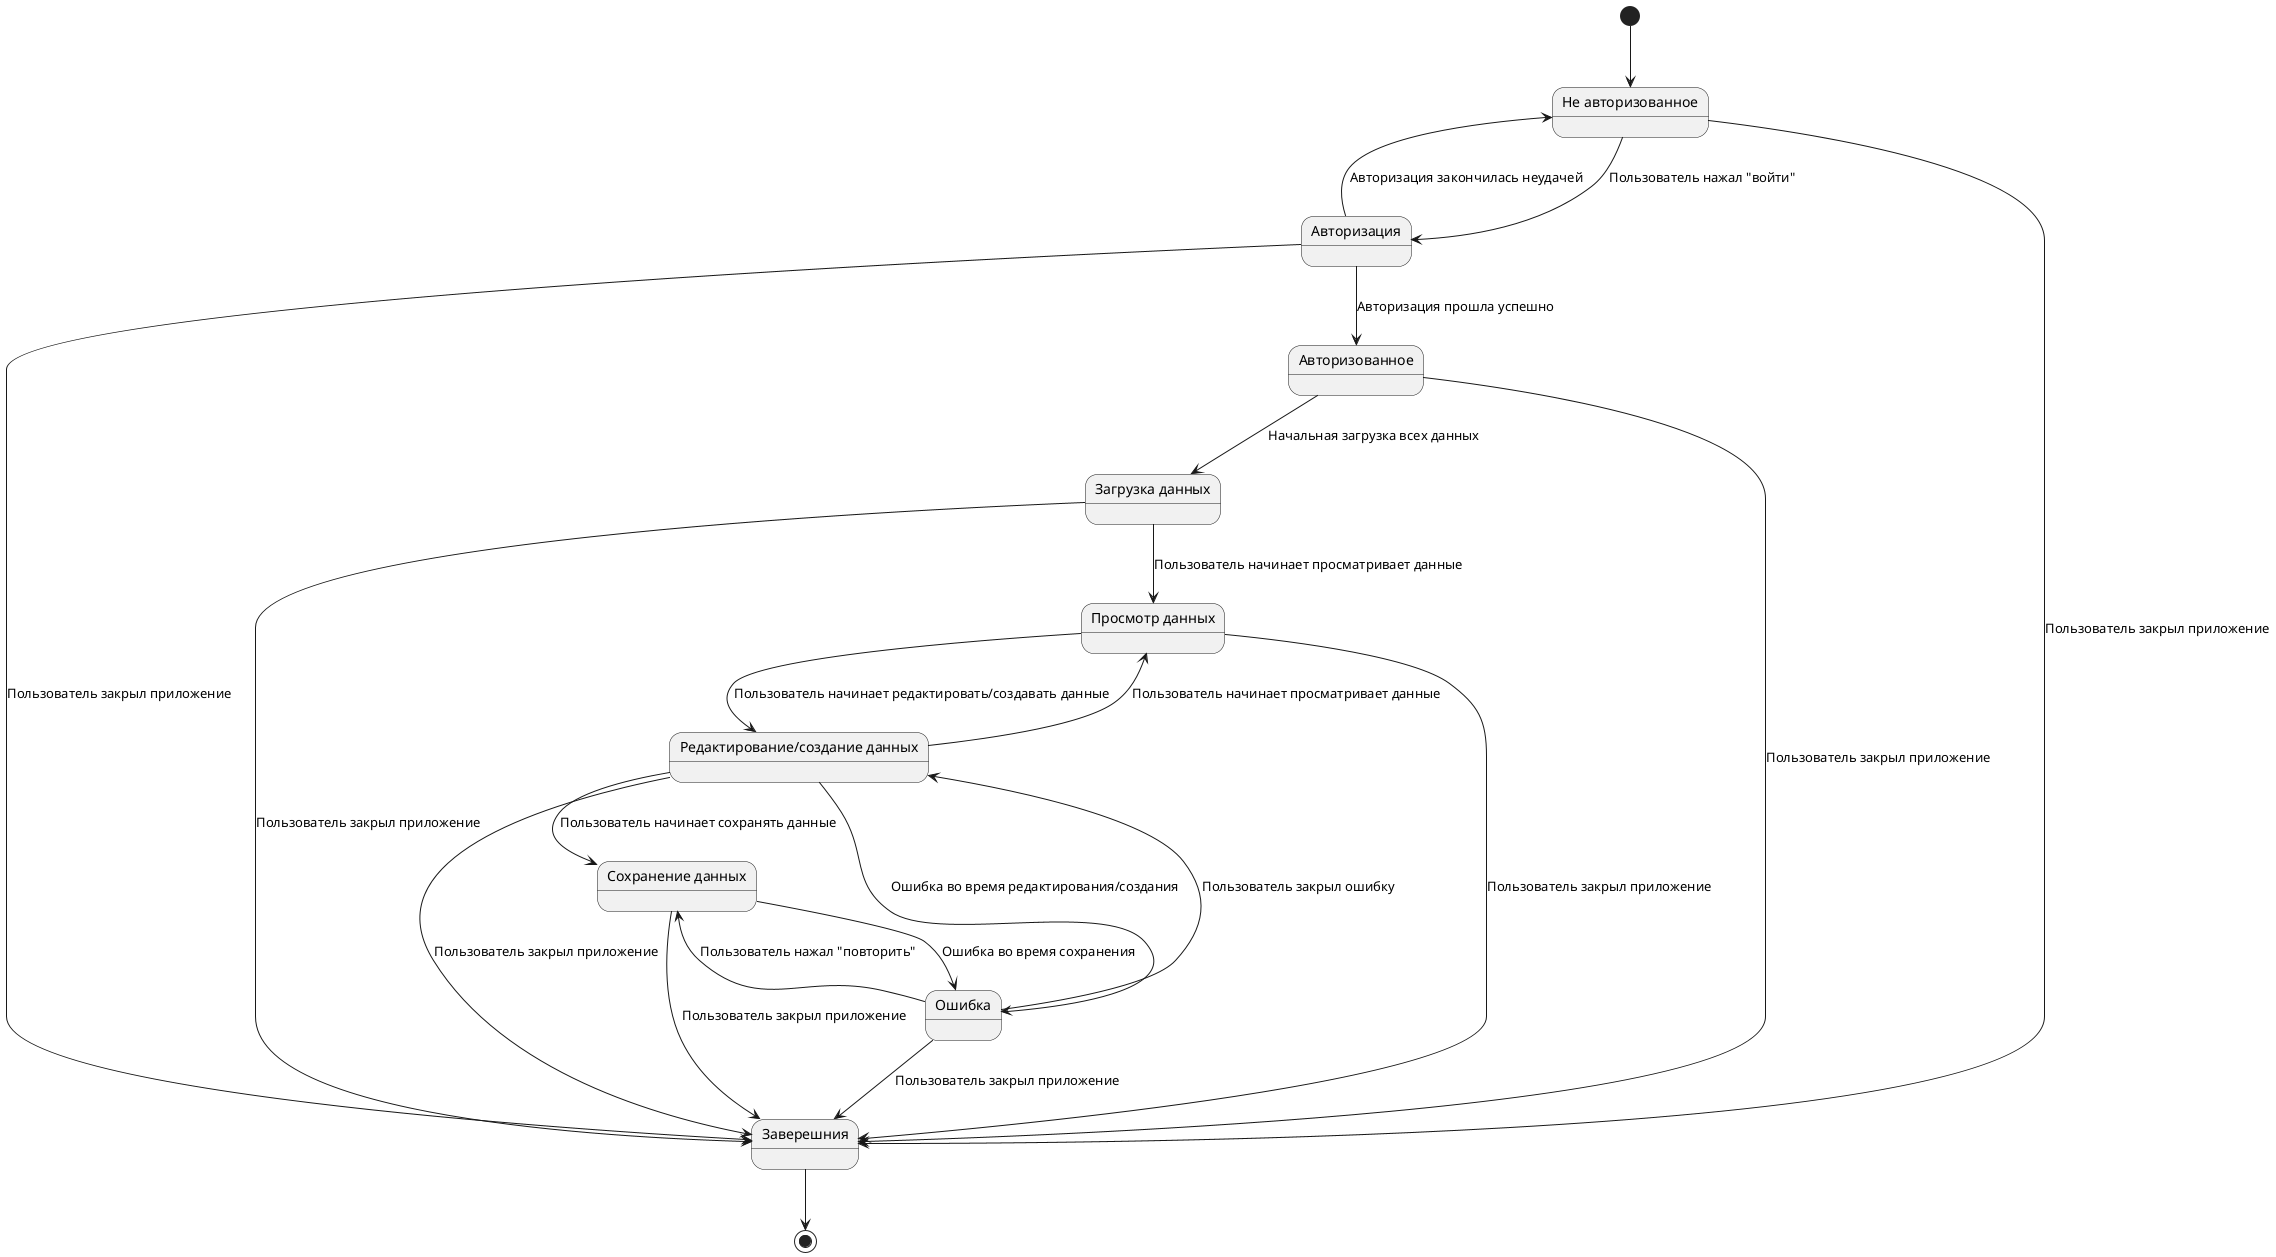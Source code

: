 @startuml
'scale 600 width

state "Не авторизованное" as NotAuthorized
state "Авторизация" as Authorization
state "Авторизованное" as Authorized
state "Просмотр данных" as ViewData
state "Загрузка данных" as LoadData
state "Редактирование/создание данных" as DataEditing
state "Сохранение данных" as SaveData
state "Ошибка" as Error
state "Заверешния" as End


[*] --> NotAuthorized
NotAuthorized --> Authorization: Пользователь нажал "войти"
Authorization --> NotAuthorized: Авторизация закончилась неудачей
Authorization --> Authorized: Авторизация прошла успешно
Authorized --> LoadData: Начальная загрузка всех данных
LoadData --> ViewData: Пользователь начинает просматривает данные
ViewData --> DataEditing: Пользователь начинает редактировать/создавать данные
DataEditing --> ViewData: Пользователь начинает просматривает данные
DataEditing --> SaveData: Пользователь начинает сохранять данные
DataEditing --> Error: Ошибка во время редактирования/создания
Error --> DataEditing: Пользователь закрыл ошибку
SaveData --> Error: Ошибка во время сохранения
Error --> SaveData: Пользователь нажал "повторить"

NotAuthorized --> End: Пользователь закрыл приложение
Authorization --> End: Пользователь закрыл приложение
Authorized --> End: Пользователь закрыл приложение
ViewData --> End: Пользователь закрыл приложение
LoadData --> End: Пользователь закрыл приложение
DataEditing --> End: Пользователь закрыл приложение
SaveData --> End: Пользователь закрыл приложение
Error --> End: Пользователь закрыл приложение

End --> [*]


@enduml